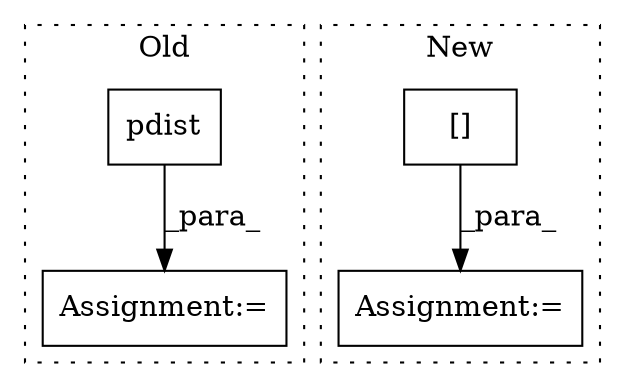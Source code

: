 digraph G {
subgraph cluster0 {
1 [label="pdist" a="32" s="11987,12004" l="6,1" shape="box"];
4 [label="Assignment:=" a="7" s="12023" l="1" shape="box"];
label = "Old";
style="dotted";
}
subgraph cluster1 {
2 [label="[]" a="2" s="19541,19560" l="13,1" shape="box"];
3 [label="Assignment:=" a="7" s="19540" l="1" shape="box"];
label = "New";
style="dotted";
}
1 -> 4 [label="_para_"];
2 -> 3 [label="_para_"];
}